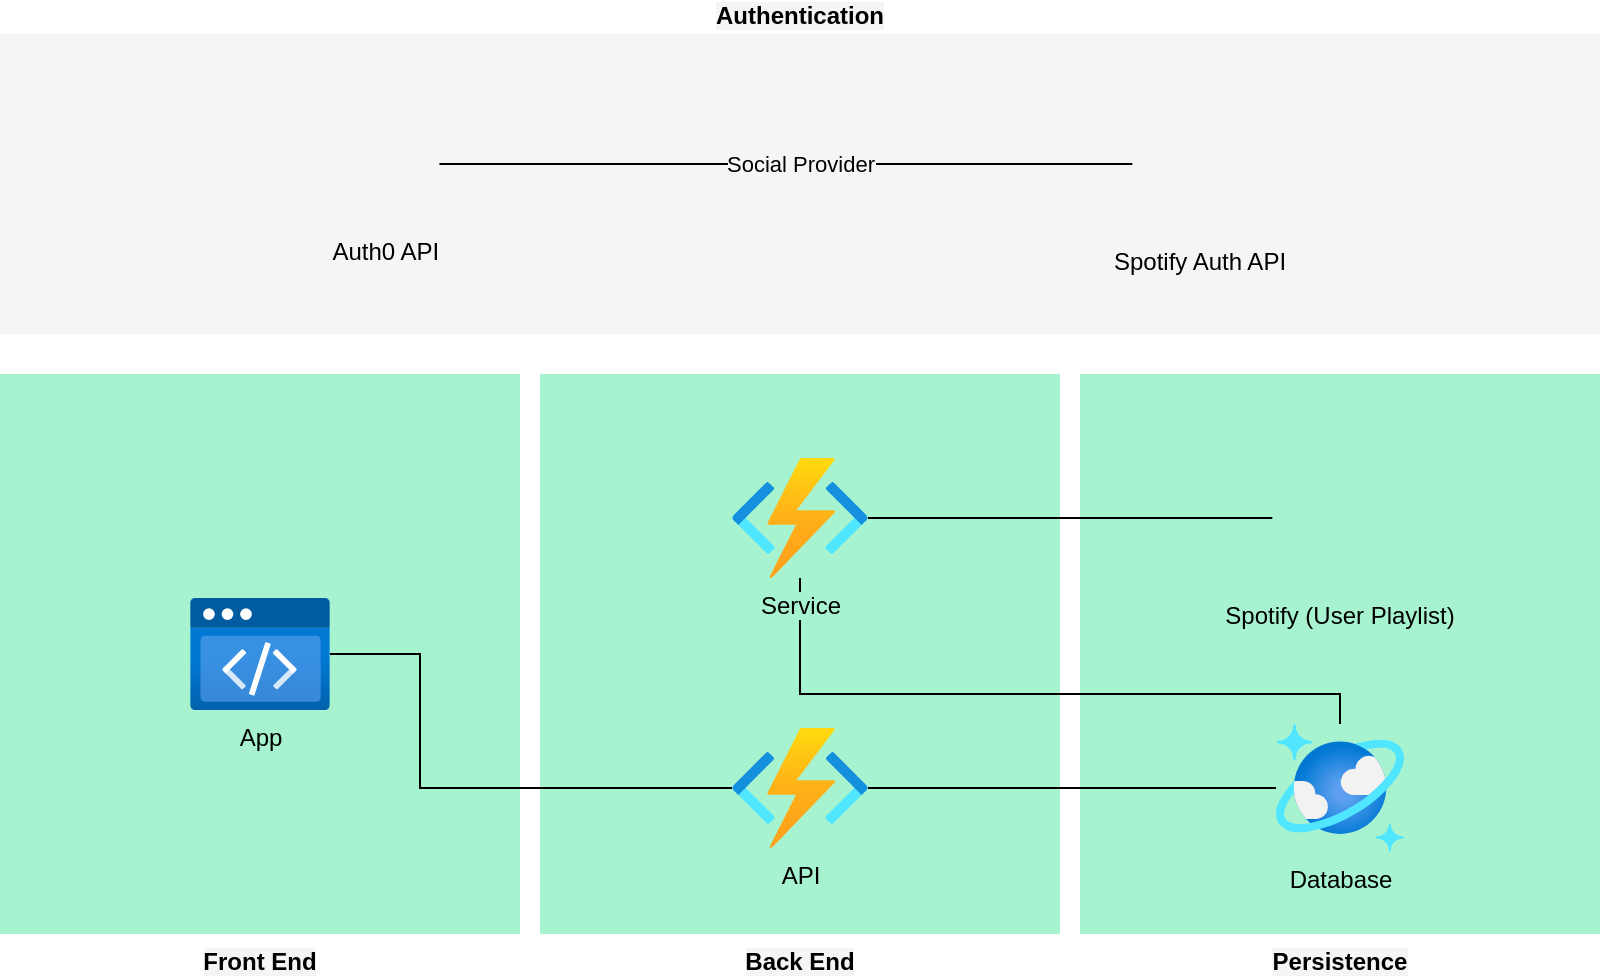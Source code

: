 <mxfile version="20.8.15" type="device"><diagram name="Page-1" id="LV-L_3rDzPEJ6R-SAtd6"><mxGraphModel dx="1366" dy="673" grid="1" gridSize="10" guides="1" tooltips="1" connect="1" arrows="1" fold="1" page="1" pageScale="1" pageWidth="850" pageHeight="1100" background="none" math="0" shadow="0"><root><mxCell id="0"/><mxCell id="1" parent="0"/><mxCell id="u01rlACW0B4PtmXrP1vG-22" value="&lt;b style=&quot;background-color: rgb(245, 245, 245);&quot;&gt;Persistence&lt;/b&gt;" style="rounded=0;whiteSpace=wrap;html=1;glass=0;sketch=0;labelPosition=center;verticalLabelPosition=bottom;align=center;verticalAlign=top;strokeColor=none;fillColor=#a7f3d0;" vertex="1" parent="1"><mxGeometry x="560" y="195" width="260" height="280" as="geometry"/></mxCell><mxCell id="u01rlACW0B4PtmXrP1vG-21" value="&lt;b style=&quot;&quot;&gt;&lt;font style=&quot;background-color: rgb(245, 245, 245);&quot; color=&quot;#000000&quot;&gt;Back End&lt;/font&gt;&lt;/b&gt;" style="rounded=0;whiteSpace=wrap;html=1;glass=0;sketch=0;labelPosition=center;verticalLabelPosition=bottom;align=center;verticalAlign=top;strokeColor=none;fillColor=#a7f3d0;fontColor=#ffffff;" vertex="1" parent="1"><mxGeometry x="290" y="195" width="260" height="280" as="geometry"/></mxCell><mxCell id="u01rlACW0B4PtmXrP1vG-18" value="&lt;b style=&quot;background-color: rgb(245, 245, 245);&quot;&gt;Front End&lt;/b&gt;" style="rounded=0;whiteSpace=wrap;html=1;glass=0;sketch=0;labelPosition=center;verticalLabelPosition=bottom;align=center;verticalAlign=top;strokeColor=none;fillColor=#a7f3d0;" vertex="1" parent="1"><mxGeometry x="20" y="195" width="260" height="280" as="geometry"/></mxCell><mxCell id="u01rlACW0B4PtmXrP1vG-15" value="&lt;b&gt;&lt;font style=&quot;background-color: rgb(245, 245, 245);&quot; color=&quot;#000000&quot;&gt;Authentication&lt;/font&gt;&lt;/b&gt;" style="rounded=0;whiteSpace=wrap;html=1;glass=0;sketch=0;labelPosition=center;verticalLabelPosition=top;align=center;verticalAlign=bottom;fillColor=#f5f5f5;strokeColor=none;fontColor=#333333;" vertex="1" parent="1"><mxGeometry x="20" y="25" width="800" height="150" as="geometry"/></mxCell><mxCell id="u01rlACW0B4PtmXrP1vG-36" style="edgeStyle=orthogonalEdgeStyle;rounded=0;orthogonalLoop=1;jettySize=auto;html=1;strokeColor=#000000;fontColor=#F5F5F5;endArrow=none;endFill=0;" edge="1" parent="1" source="u01rlACW0B4PtmXrP1vG-1" target="u01rlACW0B4PtmXrP1vG-3"><mxGeometry relative="1" as="geometry"/></mxCell><mxCell id="u01rlACW0B4PtmXrP1vG-1" value="&lt;span style=&quot;background-color: rgb(167, 243, 208);&quot;&gt;API&lt;/span&gt;" style="aspect=fixed;html=1;points=[];align=center;image;fontSize=12;image=img/lib/azure2/compute/Function_Apps.svg;" vertex="1" parent="1"><mxGeometry x="386" y="372" width="68" height="60" as="geometry"/></mxCell><mxCell id="u01rlACW0B4PtmXrP1vG-37" style="edgeStyle=orthogonalEdgeStyle;rounded=0;orthogonalLoop=1;jettySize=auto;html=1;strokeColor=#000000;fontColor=#F5F5F5;endArrow=none;endFill=0;" edge="1" parent="1" source="u01rlACW0B4PtmXrP1vG-2" target="u01rlACW0B4PtmXrP1vG-3"><mxGeometry relative="1" as="geometry"><Array as="points"><mxPoint x="420" y="355"/><mxPoint x="690" y="355"/></Array></mxGeometry></mxCell><mxCell id="u01rlACW0B4PtmXrP1vG-38" style="edgeStyle=orthogonalEdgeStyle;rounded=0;orthogonalLoop=1;jettySize=auto;html=1;strokeColor=#000000;fontColor=#F5F5F5;endArrow=none;endFill=0;" edge="1" parent="1" source="u01rlACW0B4PtmXrP1vG-2" target="u01rlACW0B4PtmXrP1vG-23"><mxGeometry relative="1" as="geometry"/></mxCell><mxCell id="u01rlACW0B4PtmXrP1vG-2" value="&lt;span style=&quot;background-color: rgb(167, 243, 208);&quot;&gt;Service&lt;/span&gt;" style="aspect=fixed;html=1;points=[];align=center;image;fontSize=12;image=img/lib/azure2/compute/Function_Apps.svg;" vertex="1" parent="1"><mxGeometry x="386" y="237" width="68" height="60" as="geometry"/></mxCell><mxCell id="u01rlACW0B4PtmXrP1vG-3" value="&lt;span style=&quot;background-color: rgb(167, 243, 208);&quot;&gt;Database&lt;/span&gt;" style="aspect=fixed;html=1;points=[];align=center;image;fontSize=12;image=img/lib/azure2/databases/Azure_Cosmos_DB.svg;" vertex="1" parent="1"><mxGeometry x="658" y="370" width="64" height="64" as="geometry"/></mxCell><mxCell id="u01rlACW0B4PtmXrP1vG-33" style="edgeStyle=orthogonalEdgeStyle;rounded=0;orthogonalLoop=1;jettySize=auto;html=1;endArrow=none;endFill=0;" edge="1" parent="1" source="u01rlACW0B4PtmXrP1vG-4" target="u01rlACW0B4PtmXrP1vG-1"><mxGeometry relative="1" as="geometry"><Array as="points"><mxPoint x="230" y="335"/><mxPoint x="230" y="402"/></Array></mxGeometry></mxCell><mxCell id="u01rlACW0B4PtmXrP1vG-4" value="&lt;span style=&quot;background-color: rgb(167, 243, 208);&quot;&gt;App&lt;/span&gt;" style="aspect=fixed;html=1;points=[];align=center;image;fontSize=12;image=img/lib/azure2/preview/Static_Apps.svg;" vertex="1" parent="1"><mxGeometry x="115" y="307" width="70" height="56.0" as="geometry"/></mxCell><mxCell id="u01rlACW0B4PtmXrP1vG-16" style="edgeStyle=orthogonalEdgeStyle;rounded=0;orthogonalLoop=1;jettySize=auto;html=1;endArrow=none;endFill=0;" edge="1" parent="1" source="u01rlACW0B4PtmXrP1vG-6" target="u01rlACW0B4PtmXrP1vG-9"><mxGeometry relative="1" as="geometry"/></mxCell><mxCell id="u01rlACW0B4PtmXrP1vG-17" value="Social Provider" style="edgeLabel;html=1;align=center;verticalAlign=middle;resizable=0;points=[];labelBackgroundColor=#F5F5F5;" vertex="1" connectable="0" parent="u01rlACW0B4PtmXrP1vG-16"><mxGeometry x="-0.098" y="2" relative="1" as="geometry"><mxPoint x="24" y="2" as="offset"/></mxGeometry></mxCell><mxCell id="u01rlACW0B4PtmXrP1vG-6" value="Auth0 API" style="shape=image;imageAspect=0;aspect=fixed;verticalLabelPosition=bottom;verticalAlign=top;image=https://cdn.worldvectorlogo.com/logos/auth0.svg;" vertex="1" parent="1"><mxGeometry x="186.17" y="60" width="53.54" height="60" as="geometry"/></mxCell><mxCell id="u01rlACW0B4PtmXrP1vG-9" value="Spotify Auth API" style="shape=image;imageAspect=0;aspect=fixed;verticalLabelPosition=bottom;verticalAlign=top;image=https://upload.wikimedia.org/wikipedia/commons/8/84/Spotify_icon.svg;" vertex="1" parent="1"><mxGeometry x="586.17" y="55" width="67.67" height="70" as="geometry"/></mxCell><mxCell id="u01rlACW0B4PtmXrP1vG-23" value="Spotify (User Playlist)" style="shape=image;imageAspect=0;aspect=fixed;verticalLabelPosition=bottom;verticalAlign=top;image=https://upload.wikimedia.org/wikipedia/commons/8/84/Spotify_icon.svg;" vertex="1" parent="1"><mxGeometry x="656.16" y="232" width="67.67" height="70" as="geometry"/></mxCell></root></mxGraphModel></diagram></mxfile>